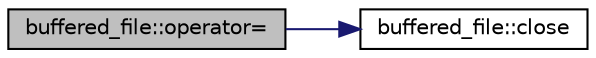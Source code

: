 digraph "buffered_file::operator="
{
  edge [fontname="Helvetica",fontsize="10",labelfontname="Helvetica",labelfontsize="10"];
  node [fontname="Helvetica",fontsize="10",shape=record];
  rankdir="LR";
  Node1 [label="buffered_file::operator=",height=0.2,width=0.4,color="black", fillcolor="grey75", style="filled" fontcolor="black"];
  Node1 -> Node2 [color="midnightblue",fontsize="10",style="solid",fontname="Helvetica"];
  Node2 [label="buffered_file::close",height=0.2,width=0.4,color="black", fillcolor="white", style="filled",URL="$classbuffered__file.html#a2756c39b06594666c5a8712873d7c878"];
}
